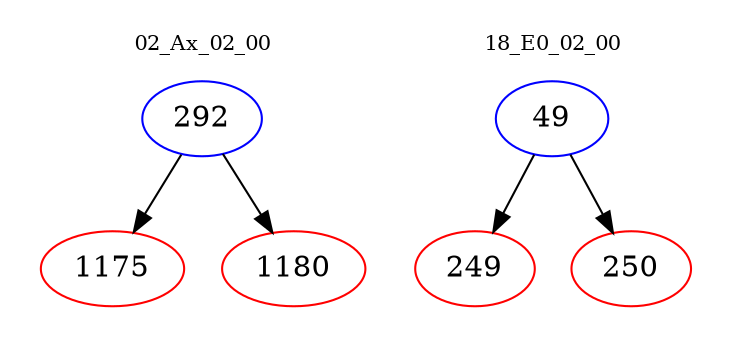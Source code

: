 digraph{
subgraph cluster_0 {
color = white
label = "02_Ax_02_00";
fontsize=10;
T0_292 [label="292", color="blue"]
T0_292 -> T0_1175 [color="black"]
T0_1175 [label="1175", color="red"]
T0_292 -> T0_1180 [color="black"]
T0_1180 [label="1180", color="red"]
}
subgraph cluster_1 {
color = white
label = "18_E0_02_00";
fontsize=10;
T1_49 [label="49", color="blue"]
T1_49 -> T1_249 [color="black"]
T1_249 [label="249", color="red"]
T1_49 -> T1_250 [color="black"]
T1_250 [label="250", color="red"]
}
}
